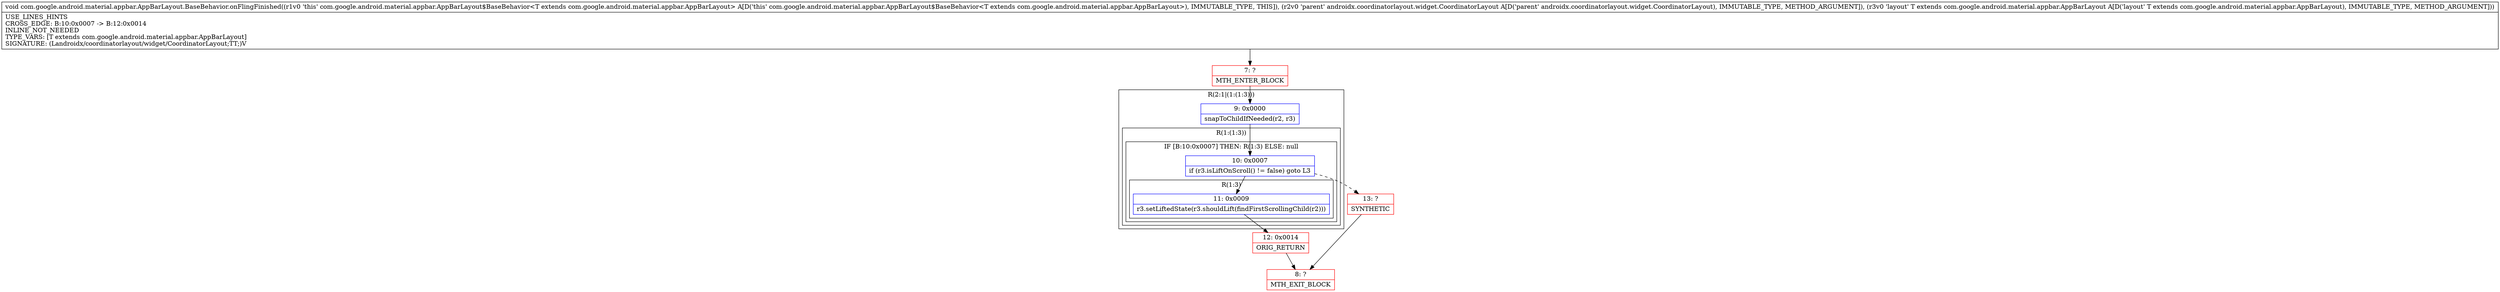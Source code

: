 digraph "CFG forcom.google.android.material.appbar.AppBarLayout.BaseBehavior.onFlingFinished(Landroidx\/coordinatorlayout\/widget\/CoordinatorLayout;Lcom\/google\/android\/material\/appbar\/AppBarLayout;)V" {
subgraph cluster_Region_2091211591 {
label = "R(2:1|(1:(1:3)))";
node [shape=record,color=blue];
Node_9 [shape=record,label="{9\:\ 0x0000|snapToChildIfNeeded(r2, r3)\l}"];
subgraph cluster_Region_1149632937 {
label = "R(1:(1:3))";
node [shape=record,color=blue];
subgraph cluster_IfRegion_690490984 {
label = "IF [B:10:0x0007] THEN: R(1:3) ELSE: null";
node [shape=record,color=blue];
Node_10 [shape=record,label="{10\:\ 0x0007|if (r3.isLiftOnScroll() != false) goto L3\l}"];
subgraph cluster_Region_891085637 {
label = "R(1:3)";
node [shape=record,color=blue];
Node_11 [shape=record,label="{11\:\ 0x0009|r3.setLiftedState(r3.shouldLift(findFirstScrollingChild(r2)))\l}"];
}
}
}
}
Node_7 [shape=record,color=red,label="{7\:\ ?|MTH_ENTER_BLOCK\l}"];
Node_12 [shape=record,color=red,label="{12\:\ 0x0014|ORIG_RETURN\l}"];
Node_8 [shape=record,color=red,label="{8\:\ ?|MTH_EXIT_BLOCK\l}"];
Node_13 [shape=record,color=red,label="{13\:\ ?|SYNTHETIC\l}"];
MethodNode[shape=record,label="{void com.google.android.material.appbar.AppBarLayout.BaseBehavior.onFlingFinished((r1v0 'this' com.google.android.material.appbar.AppBarLayout$BaseBehavior\<T extends com.google.android.material.appbar.AppBarLayout\> A[D('this' com.google.android.material.appbar.AppBarLayout$BaseBehavior\<T extends com.google.android.material.appbar.AppBarLayout\>), IMMUTABLE_TYPE, THIS]), (r2v0 'parent' androidx.coordinatorlayout.widget.CoordinatorLayout A[D('parent' androidx.coordinatorlayout.widget.CoordinatorLayout), IMMUTABLE_TYPE, METHOD_ARGUMENT]), (r3v0 'layout' T extends com.google.android.material.appbar.AppBarLayout A[D('layout' T extends com.google.android.material.appbar.AppBarLayout), IMMUTABLE_TYPE, METHOD_ARGUMENT]))  | USE_LINES_HINTS\lCROSS_EDGE: B:10:0x0007 \-\> B:12:0x0014\lINLINE_NOT_NEEDED\lTYPE_VARS: [T extends com.google.android.material.appbar.AppBarLayout]\lSIGNATURE: (Landroidx\/coordinatorlayout\/widget\/CoordinatorLayout;TT;)V\l}"];
MethodNode -> Node_7;Node_9 -> Node_10;
Node_10 -> Node_11;
Node_10 -> Node_13[style=dashed];
Node_11 -> Node_12;
Node_7 -> Node_9;
Node_12 -> Node_8;
Node_13 -> Node_8;
}

